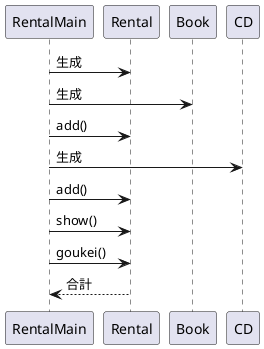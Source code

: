 @startuml
RentalMain -> Rental:生成
RentalMain -> Book:生成
RentalMain -> Rental:add()
RentalMain -> CD:生成
RentalMain -> Rental:add()
RentalMain -> Rental:show()
RentalMain -> Rental:goukei()
Rental --> RentalMain:合計
@enduml
